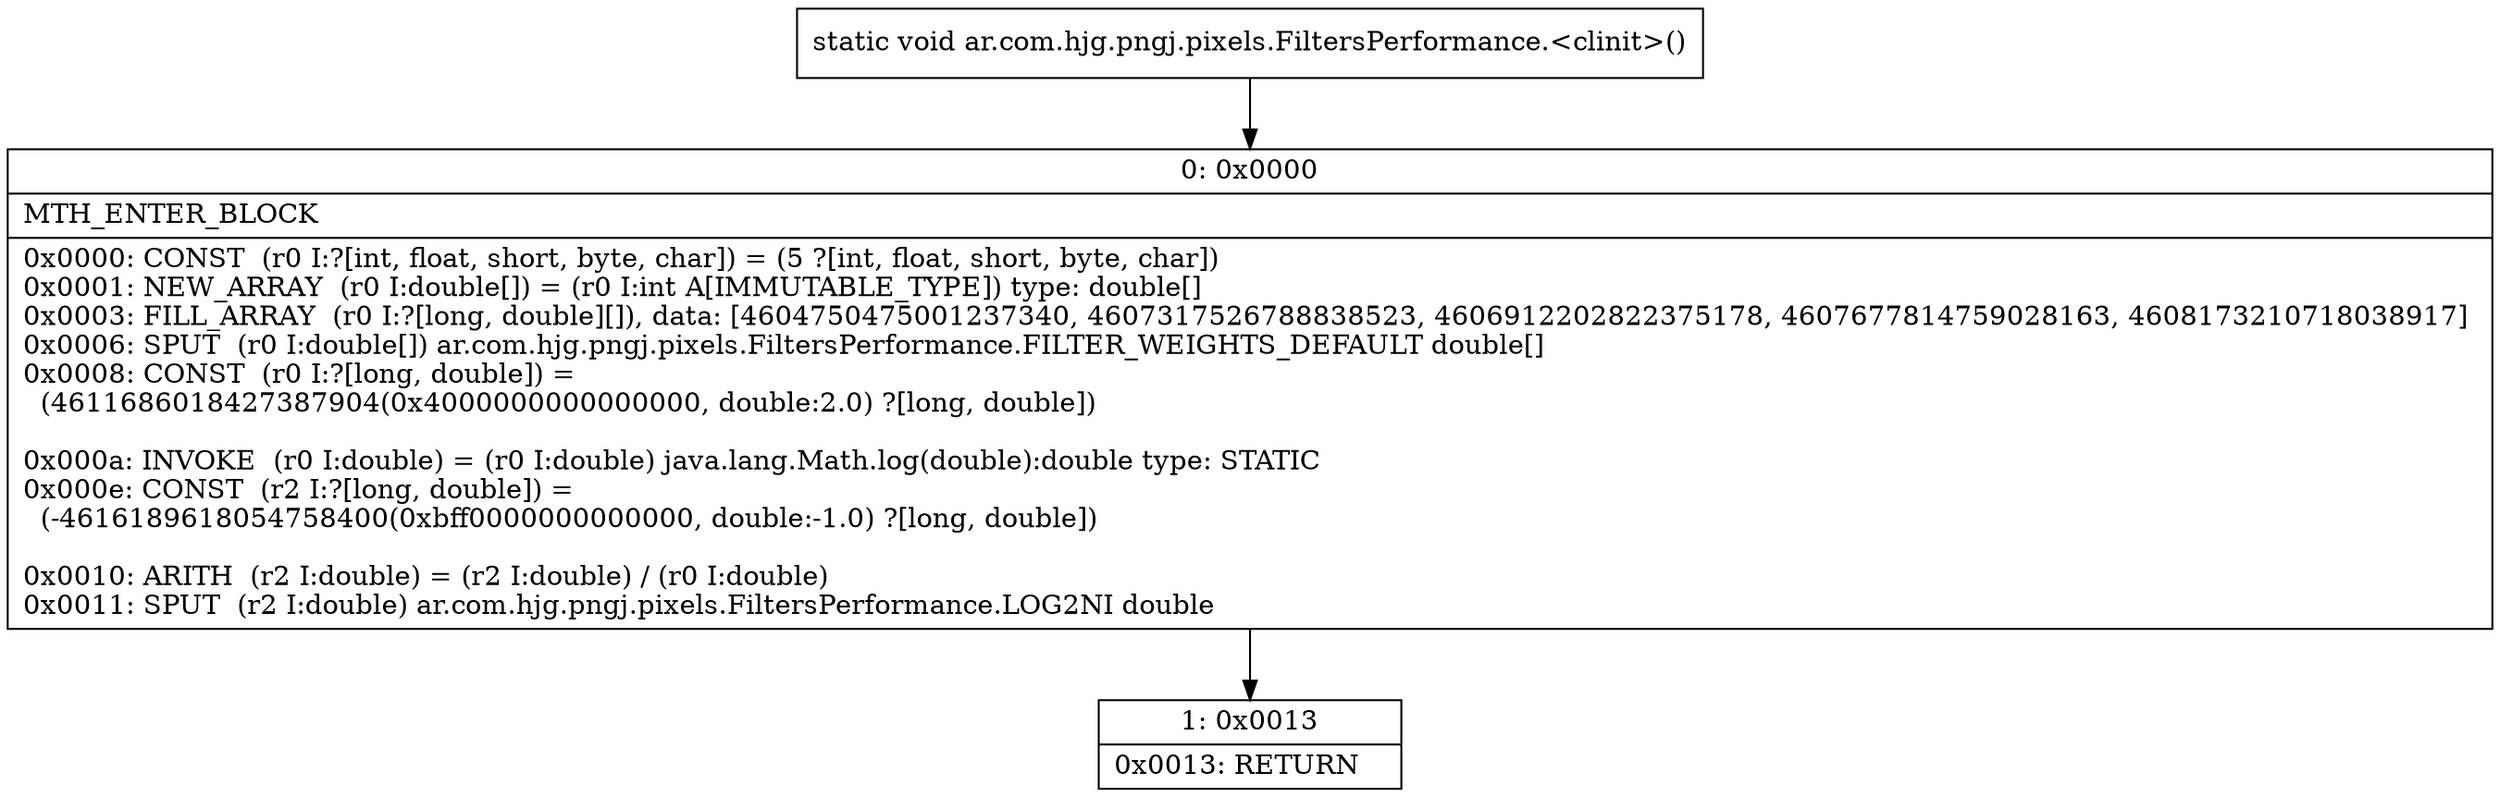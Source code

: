 digraph "CFG forar.com.hjg.pngj.pixels.FiltersPerformance.\<clinit\>()V" {
Node_0 [shape=record,label="{0\:\ 0x0000|MTH_ENTER_BLOCK\l|0x0000: CONST  (r0 I:?[int, float, short, byte, char]) = (5 ?[int, float, short, byte, char]) \l0x0001: NEW_ARRAY  (r0 I:double[]) = (r0 I:int A[IMMUTABLE_TYPE]) type: double[] \l0x0003: FILL_ARRAY  (r0 I:?[long, double][]), data: [4604750475001237340, 4607317526788838523, 4606912202822375178, 4607677814759028163, 4608173210718038917] \l0x0006: SPUT  (r0 I:double[]) ar.com.hjg.pngj.pixels.FiltersPerformance.FILTER_WEIGHTS_DEFAULT double[] \l0x0008: CONST  (r0 I:?[long, double]) = \l  (4611686018427387904(0x4000000000000000, double:2.0) ?[long, double])\l \l0x000a: INVOKE  (r0 I:double) = (r0 I:double) java.lang.Math.log(double):double type: STATIC \l0x000e: CONST  (r2 I:?[long, double]) = \l  (\-4616189618054758400(0xbff0000000000000, double:\-1.0) ?[long, double])\l \l0x0010: ARITH  (r2 I:double) = (r2 I:double) \/ (r0 I:double) \l0x0011: SPUT  (r2 I:double) ar.com.hjg.pngj.pixels.FiltersPerformance.LOG2NI double \l}"];
Node_1 [shape=record,label="{1\:\ 0x0013|0x0013: RETURN   \l}"];
MethodNode[shape=record,label="{static void ar.com.hjg.pngj.pixels.FiltersPerformance.\<clinit\>() }"];
MethodNode -> Node_0;
Node_0 -> Node_1;
}

